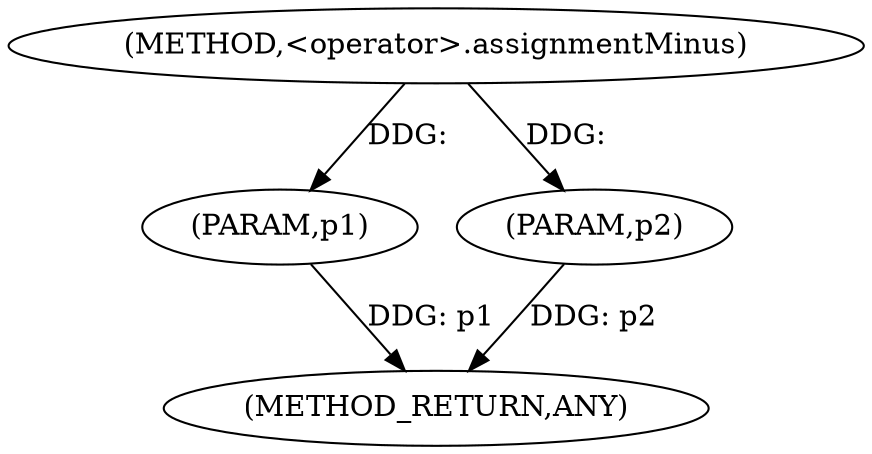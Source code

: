 
digraph "&lt;operator&gt;.assignmentMinus" {  

"14732" [label = "(METHOD,&lt;operator&gt;.assignmentMinus)" ]

"14736" [label = "(METHOD_RETURN,ANY)" ]

"14733" [label = "(PARAM,p1)" ]

"14734" [label = "(PARAM,p2)" ]

  "14733" -> "14736"  [ label = "DDG: p1"] 

  "14734" -> "14736"  [ label = "DDG: p2"] 

  "14732" -> "14733"  [ label = "DDG: "] 

  "14732" -> "14734"  [ label = "DDG: "] 

}